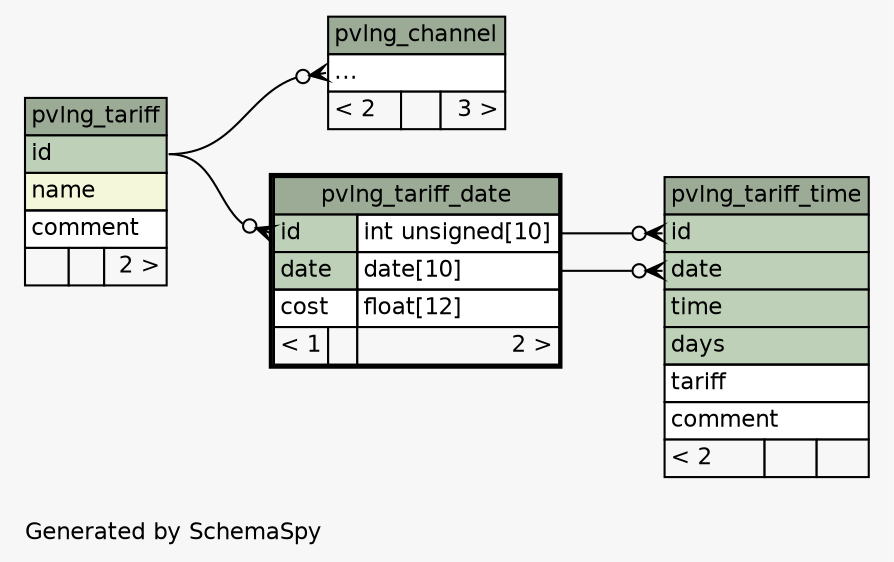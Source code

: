 // dot 2.26.3 on Linux 3.2.0-4-486
// SchemaSpy rev 590
digraph "twoDegreesRelationshipsDiagram" {
  graph [
    rankdir="RL"
    bgcolor="#f7f7f7"
    label="\nGenerated by SchemaSpy"
    labeljust="l"
    nodesep="0.18"
    ranksep="0.46"
    fontname="Helvetica"
    fontsize="11"
  ];
  node [
    fontname="Helvetica"
    fontsize="11"
    shape="plaintext"
  ];
  edge [
    arrowsize="0.8"
  ];
  "pvlng_channel":"elipses":w -> "pvlng_tariff":"id":e [arrowhead=none dir=back arrowtail=crowodot];
  "pvlng_tariff_date":"id":w -> "pvlng_tariff":"id":e [arrowhead=none dir=back arrowtail=crowodot];
  "pvlng_tariff_time":"date":w -> "pvlng_tariff_date":"date.type":e [arrowhead=none dir=back arrowtail=crowodot];
  "pvlng_tariff_time":"id":w -> "pvlng_tariff_date":"id.type":e [arrowhead=none dir=back arrowtail=crowodot];
  "pvlng_channel" [
    label=<
    <TABLE BORDER="0" CELLBORDER="1" CELLSPACING="0" BGCOLOR="#ffffff">
      <TR><TD COLSPAN="3" BGCOLOR="#9bab96" ALIGN="CENTER">pvlng_channel</TD></TR>
      <TR><TD PORT="elipses" COLSPAN="3" ALIGN="LEFT">...</TD></TR>
      <TR><TD ALIGN="LEFT" BGCOLOR="#f7f7f7">&lt; 2</TD><TD ALIGN="RIGHT" BGCOLOR="#f7f7f7">  </TD><TD ALIGN="RIGHT" BGCOLOR="#f7f7f7">3 &gt;</TD></TR>
    </TABLE>>
    URL="pvlng_channel.html"
    tooltip="pvlng_channel"
  ];
  "pvlng_tariff" [
    label=<
    <TABLE BORDER="0" CELLBORDER="1" CELLSPACING="0" BGCOLOR="#ffffff">
      <TR><TD COLSPAN="3" BGCOLOR="#9bab96" ALIGN="CENTER">pvlng_tariff</TD></TR>
      <TR><TD PORT="id" COLSPAN="3" BGCOLOR="#bed1b8" ALIGN="LEFT">id</TD></TR>
      <TR><TD PORT="name" COLSPAN="3" BGCOLOR="#f4f7da" ALIGN="LEFT">name</TD></TR>
      <TR><TD PORT="comment" COLSPAN="3" ALIGN="LEFT">comment</TD></TR>
      <TR><TD ALIGN="LEFT" BGCOLOR="#f7f7f7">  </TD><TD ALIGN="RIGHT" BGCOLOR="#f7f7f7">  </TD><TD ALIGN="RIGHT" BGCOLOR="#f7f7f7">2 &gt;</TD></TR>
    </TABLE>>
    URL="pvlng_tariff.html"
    tooltip="pvlng_tariff"
  ];
  "pvlng_tariff_date" [
    label=<
    <TABLE BORDER="2" CELLBORDER="1" CELLSPACING="0" BGCOLOR="#ffffff">
      <TR><TD COLSPAN="3" BGCOLOR="#9bab96" ALIGN="CENTER">pvlng_tariff_date</TD></TR>
      <TR><TD PORT="id" COLSPAN="2" BGCOLOR="#bed1b8" ALIGN="LEFT">id</TD><TD PORT="id.type" ALIGN="LEFT">int unsigned[10]</TD></TR>
      <TR><TD PORT="date" COLSPAN="2" BGCOLOR="#bed1b8" ALIGN="LEFT">date</TD><TD PORT="date.type" ALIGN="LEFT">date[10]</TD></TR>
      <TR><TD PORT="cost" COLSPAN="2" ALIGN="LEFT">cost</TD><TD PORT="cost.type" ALIGN="LEFT">float[12]</TD></TR>
      <TR><TD ALIGN="LEFT" BGCOLOR="#f7f7f7">&lt; 1</TD><TD ALIGN="RIGHT" BGCOLOR="#f7f7f7">  </TD><TD ALIGN="RIGHT" BGCOLOR="#f7f7f7">2 &gt;</TD></TR>
    </TABLE>>
    URL="pvlng_tariff_date.html"
    tooltip="pvlng_tariff_date"
  ];
  "pvlng_tariff_time" [
    label=<
    <TABLE BORDER="0" CELLBORDER="1" CELLSPACING="0" BGCOLOR="#ffffff">
      <TR><TD COLSPAN="3" BGCOLOR="#9bab96" ALIGN="CENTER">pvlng_tariff_time</TD></TR>
      <TR><TD PORT="id" COLSPAN="3" BGCOLOR="#bed1b8" ALIGN="LEFT">id</TD></TR>
      <TR><TD PORT="date" COLSPAN="3" BGCOLOR="#bed1b8" ALIGN="LEFT">date</TD></TR>
      <TR><TD PORT="time" COLSPAN="3" BGCOLOR="#bed1b8" ALIGN="LEFT">time</TD></TR>
      <TR><TD PORT="days" COLSPAN="3" BGCOLOR="#bed1b8" ALIGN="LEFT">days</TD></TR>
      <TR><TD PORT="tariff" COLSPAN="3" ALIGN="LEFT">tariff</TD></TR>
      <TR><TD PORT="comment" COLSPAN="3" ALIGN="LEFT">comment</TD></TR>
      <TR><TD ALIGN="LEFT" BGCOLOR="#f7f7f7">&lt; 2</TD><TD ALIGN="RIGHT" BGCOLOR="#f7f7f7">  </TD><TD ALIGN="RIGHT" BGCOLOR="#f7f7f7">  </TD></TR>
    </TABLE>>
    URL="pvlng_tariff_time.html"
    tooltip="pvlng_tariff_time"
  ];
}
